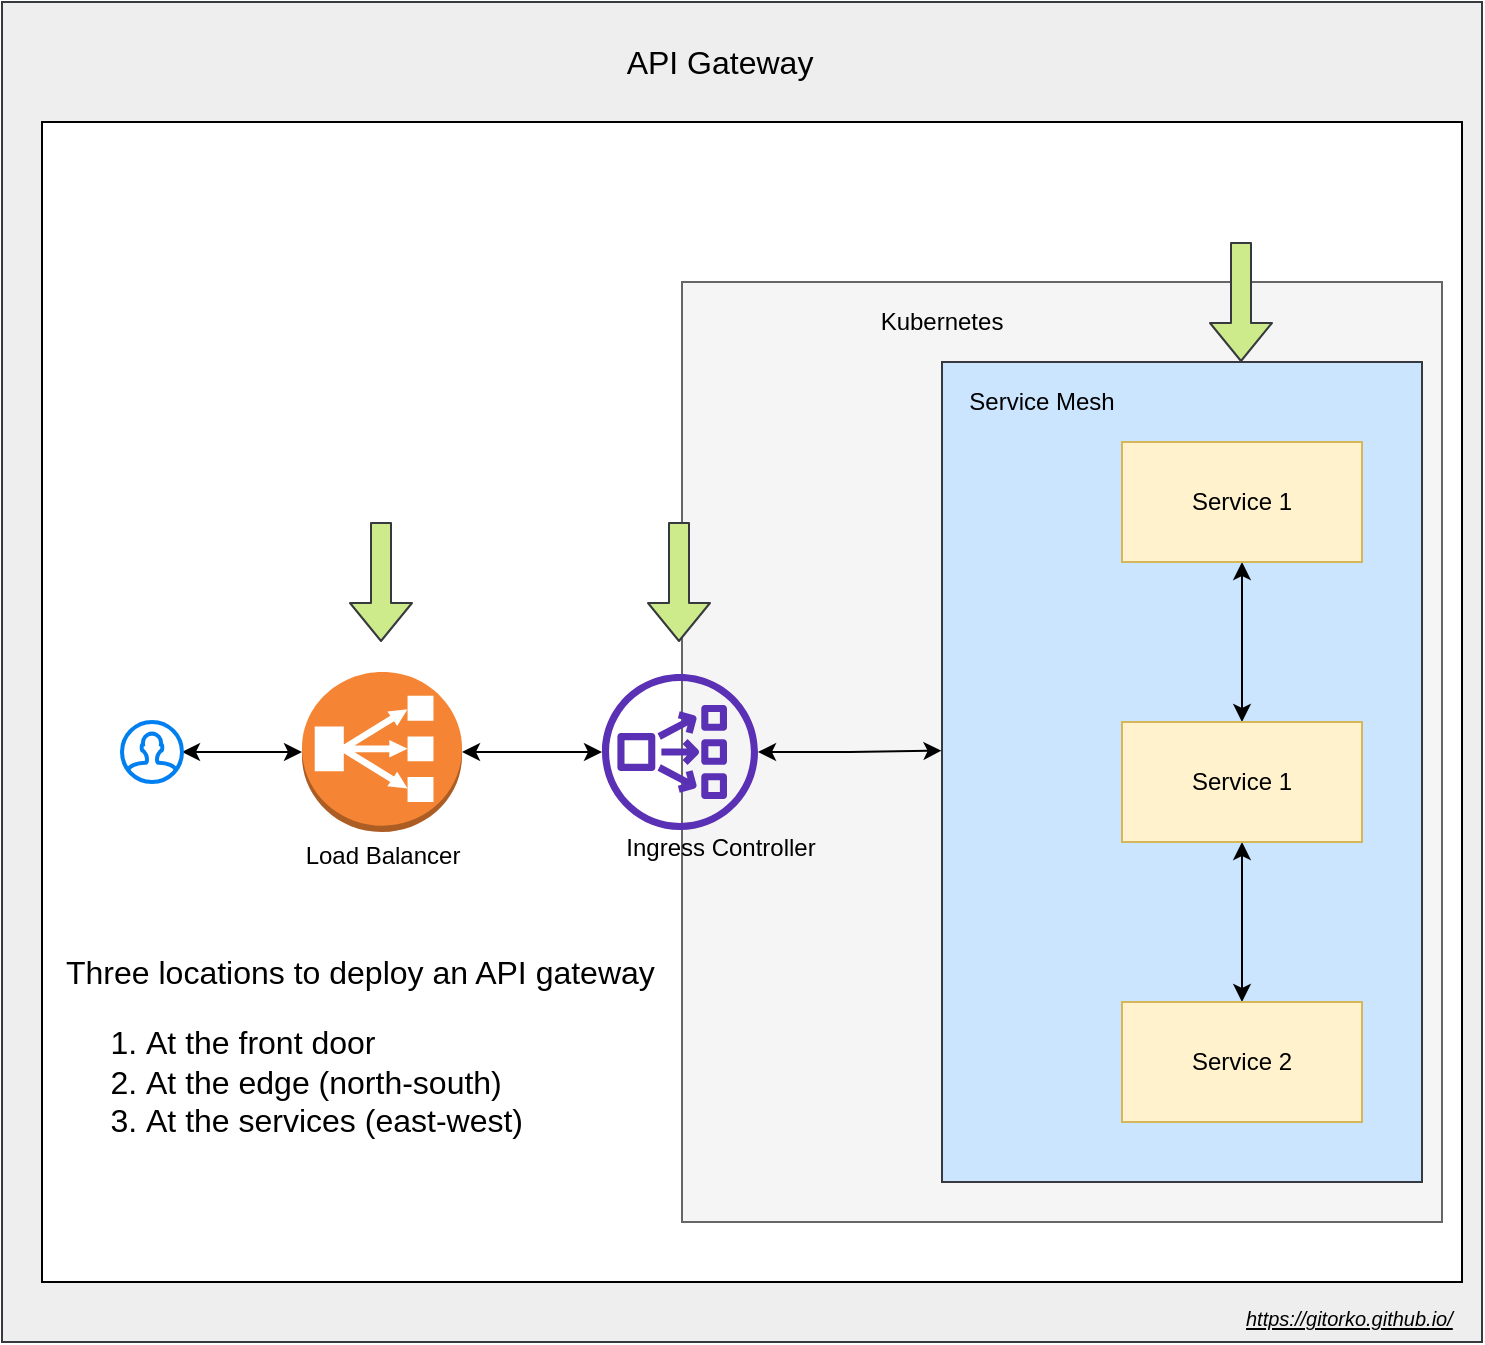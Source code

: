 <mxfile version="12.6.5" type="device"><diagram id="BBpVw3H339zrGh3f4q-7" name="Page-1"><mxGraphModel dx="1106" dy="997" grid="1" gridSize="10" guides="1" tooltips="1" connect="1" arrows="1" fold="1" page="1" pageScale="1" pageWidth="500" pageHeight="1200" math="0" shadow="0"><root><mxCell id="0"/><mxCell id="1" parent="0"/><mxCell id="3LCZQl5WSyAil4jtfizE-24" value="" style="rounded=0;whiteSpace=wrap;html=1;fontSize=16;fillColor=#eeeeee;strokeColor=#36393d;" vertex="1" parent="1"><mxGeometry x="100" y="50" width="740" height="670" as="geometry"/></mxCell><mxCell id="3LCZQl5WSyAil4jtfizE-23" value="" style="rounded=0;whiteSpace=wrap;html=1;fontSize=16;" vertex="1" parent="1"><mxGeometry x="120" y="110" width="710" height="580" as="geometry"/></mxCell><mxCell id="3LCZQl5WSyAil4jtfizE-8" value="" style="rounded=0;whiteSpace=wrap;html=1;fillColor=#f5f5f5;strokeColor=#666666;fontColor=#333333;" vertex="1" parent="1"><mxGeometry x="440" y="190" width="380" height="470" as="geometry"/></mxCell><mxCell id="3LCZQl5WSyAil4jtfizE-1" value="" style="outlineConnect=0;fontColor=#232F3E;gradientColor=none;fillColor=#5A30B5;strokeColor=none;dashed=0;verticalLabelPosition=bottom;verticalAlign=top;align=center;html=1;fontSize=12;fontStyle=0;aspect=fixed;pointerEvents=1;shape=mxgraph.aws4.network_load_balancer;" vertex="1" parent="1"><mxGeometry x="400" y="386" width="78" height="78" as="geometry"/></mxCell><mxCell id="3LCZQl5WSyAil4jtfizE-4" value="" style="edgeStyle=orthogonalEdgeStyle;rounded=0;orthogonalLoop=1;jettySize=auto;html=1;startArrow=classic;startFill=1;" edge="1" parent="1" source="3LCZQl5WSyAil4jtfizE-2" target="3LCZQl5WSyAil4jtfizE-3"><mxGeometry relative="1" as="geometry"/></mxCell><mxCell id="3LCZQl5WSyAil4jtfizE-2" value="" style="html=1;verticalLabelPosition=bottom;align=center;labelBackgroundColor=#ffffff;verticalAlign=top;strokeWidth=2;strokeColor=#0080F0;shadow=0;dashed=0;shape=mxgraph.ios7.icons.user;" vertex="1" parent="1"><mxGeometry x="160" y="410" width="30" height="30" as="geometry"/></mxCell><mxCell id="3LCZQl5WSyAil4jtfizE-7" value="" style="edgeStyle=orthogonalEdgeStyle;rounded=0;orthogonalLoop=1;jettySize=auto;html=1;startArrow=classic;startFill=1;" edge="1" parent="1" source="3LCZQl5WSyAil4jtfizE-3" target="3LCZQl5WSyAil4jtfizE-1"><mxGeometry relative="1" as="geometry"/></mxCell><mxCell id="3LCZQl5WSyAil4jtfizE-3" value="" style="outlineConnect=0;dashed=0;verticalLabelPosition=bottom;verticalAlign=top;align=center;html=1;shape=mxgraph.aws3.classic_load_balancer;fillColor=#F58534;gradientColor=none;" vertex="1" parent="1"><mxGeometry x="250" y="385" width="80" height="80" as="geometry"/></mxCell><mxCell id="3LCZQl5WSyAil4jtfizE-5" value="Ingress Controller" style="text;html=1;align=center;verticalAlign=middle;resizable=0;points=[];autosize=1;" vertex="1" parent="1"><mxGeometry x="404" y="463" width="110" height="20" as="geometry"/></mxCell><mxCell id="3LCZQl5WSyAil4jtfizE-6" value="Load Balancer" style="text;html=1;align=center;verticalAlign=middle;resizable=0;points=[];autosize=1;" vertex="1" parent="1"><mxGeometry x="245" y="466.5" width="90" height="20" as="geometry"/></mxCell><mxCell id="3LCZQl5WSyAil4jtfizE-9" value="Kubernetes" style="text;html=1;strokeColor=none;fillColor=none;align=center;verticalAlign=middle;whiteSpace=wrap;rounded=0;" vertex="1" parent="1"><mxGeometry x="550" y="200" width="40" height="20" as="geometry"/></mxCell><mxCell id="3LCZQl5WSyAil4jtfizE-10" value="" style="rounded=0;whiteSpace=wrap;html=1;fillColor=#cce5ff;strokeColor=#36393d;" vertex="1" parent="1"><mxGeometry x="570" y="230" width="240" height="410" as="geometry"/></mxCell><mxCell id="3LCZQl5WSyAil4jtfizE-11" value="Service Mesh" style="text;html=1;strokeColor=none;fillColor=none;align=center;verticalAlign=middle;whiteSpace=wrap;rounded=0;" vertex="1" parent="1"><mxGeometry x="580" y="240" width="80" height="20" as="geometry"/></mxCell><mxCell id="3LCZQl5WSyAil4jtfizE-14" value="" style="edgeStyle=orthogonalEdgeStyle;rounded=0;orthogonalLoop=1;jettySize=auto;html=1;startArrow=classic;startFill=1;" edge="1" parent="1" source="3LCZQl5WSyAil4jtfizE-12" target="3LCZQl5WSyAil4jtfizE-13"><mxGeometry relative="1" as="geometry"/></mxCell><mxCell id="3LCZQl5WSyAil4jtfizE-12" value="Service 1" style="rounded=0;whiteSpace=wrap;html=1;fillColor=#fff2cc;strokeColor=#d6b656;" vertex="1" parent="1"><mxGeometry x="660" y="270" width="120" height="60" as="geometry"/></mxCell><mxCell id="3LCZQl5WSyAil4jtfizE-16" value="" style="edgeStyle=orthogonalEdgeStyle;rounded=0;orthogonalLoop=1;jettySize=auto;html=1;startArrow=classic;startFill=1;" edge="1" parent="1" source="3LCZQl5WSyAil4jtfizE-13" target="3LCZQl5WSyAil4jtfizE-15"><mxGeometry relative="1" as="geometry"/></mxCell><mxCell id="3LCZQl5WSyAil4jtfizE-13" value="Service 1" style="rounded=0;whiteSpace=wrap;html=1;fillColor=#fff2cc;strokeColor=#d6b656;" vertex="1" parent="1"><mxGeometry x="660" y="410" width="120" height="60" as="geometry"/></mxCell><mxCell id="3LCZQl5WSyAil4jtfizE-15" value="Service 2" style="rounded=0;whiteSpace=wrap;html=1;fillColor=#fff2cc;strokeColor=#d6b656;" vertex="1" parent="1"><mxGeometry x="660" y="550" width="120" height="60" as="geometry"/></mxCell><mxCell id="3LCZQl5WSyAil4jtfizE-19" value="" style="shape=flexArrow;endArrow=classic;html=1;fillColor=#cdeb8b;strokeColor=#36393d;" edge="1" parent="1"><mxGeometry width="50" height="50" relative="1" as="geometry"><mxPoint x="289.5" y="310" as="sourcePoint"/><mxPoint x="289.5" y="370" as="targetPoint"/></mxGeometry></mxCell><mxCell id="3LCZQl5WSyAil4jtfizE-20" value="" style="shape=flexArrow;endArrow=classic;html=1;fillColor=#cdeb8b;strokeColor=#36393d;" edge="1" parent="1"><mxGeometry width="50" height="50" relative="1" as="geometry"><mxPoint x="438.5" y="310" as="sourcePoint"/><mxPoint x="438.5" y="370" as="targetPoint"/></mxGeometry></mxCell><mxCell id="3LCZQl5WSyAil4jtfizE-18" value="" style="edgeStyle=orthogonalEdgeStyle;rounded=0;orthogonalLoop=1;jettySize=auto;html=1;startArrow=classic;startFill=1;entryX=-0.001;entryY=0.474;entryDx=0;entryDy=0;entryPerimeter=0;" edge="1" parent="1" source="3LCZQl5WSyAil4jtfizE-1" target="3LCZQl5WSyAil4jtfizE-10"><mxGeometry relative="1" as="geometry"><mxPoint x="570" y="426" as="targetPoint"/></mxGeometry></mxCell><mxCell id="3LCZQl5WSyAil4jtfizE-21" value="&lt;div style=&quot;font-size: 16px;&quot;&gt;Three locations to deploy an API gateway&lt;/div&gt;&lt;ol style=&quot;font-size: 16px;&quot;&gt;&lt;li style=&quot;font-size: 16px;&quot;&gt;At the front door&lt;/li&gt;&lt;li style=&quot;font-size: 16px;&quot;&gt;At the edge (north-south)&lt;/li&gt;&lt;li style=&quot;font-size: 16px;&quot;&gt;At the services (east-west)&lt;/li&gt;&lt;/ol&gt;" style="text;html=1;strokeColor=none;fillColor=none;align=left;verticalAlign=middle;whiteSpace=wrap;rounded=0;fontSize=16;" vertex="1" parent="1"><mxGeometry x="130" y="530" width="300" height="100" as="geometry"/></mxCell><mxCell id="3LCZQl5WSyAil4jtfizE-22" value="" style="shape=flexArrow;endArrow=classic;html=1;fillColor=#cdeb8b;strokeColor=#36393d;" edge="1" parent="1"><mxGeometry width="50" height="50" relative="1" as="geometry"><mxPoint x="719.5" y="170" as="sourcePoint"/><mxPoint x="719.5" y="230" as="targetPoint"/></mxGeometry></mxCell><mxCell id="3LCZQl5WSyAil4jtfizE-25" value="API Gateway" style="text;html=1;strokeColor=none;fillColor=none;align=center;verticalAlign=middle;whiteSpace=wrap;rounded=0;fontSize=16;" vertex="1" parent="1"><mxGeometry x="384" y="70" width="150" height="20" as="geometry"/></mxCell><UserObject label="&lt;font style=&quot;font-size: 10px&quot;&gt;&lt;i&gt;&lt;u&gt;https://gitorko.github.io/&lt;/u&gt;&lt;/i&gt;&lt;/font&gt;" link="https://gitorko.github.io/" id="3LCZQl5WSyAil4jtfizE-26"><mxCell style="text;html=1;fontSize=16;" vertex="1" parent="1"><mxGeometry x="720" y="690" width="110" height="30" as="geometry"/></mxCell></UserObject></root></mxGraphModel></diagram></mxfile>